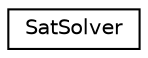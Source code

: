 digraph "Graphical Class Hierarchy"
{
 // LATEX_PDF_SIZE
  edge [fontname="Helvetica",fontsize="10",labelfontname="Helvetica",labelfontsize="10"];
  node [fontname="Helvetica",fontsize="10",shape=record];
  rankdir="LR";
  Node0 [label="SatSolver",height=0.2,width=0.4,color="black", fillcolor="white", style="filled",URL="$classoperations__research_1_1sat_1_1_sat_solver.html",tooltip=" "];
}
